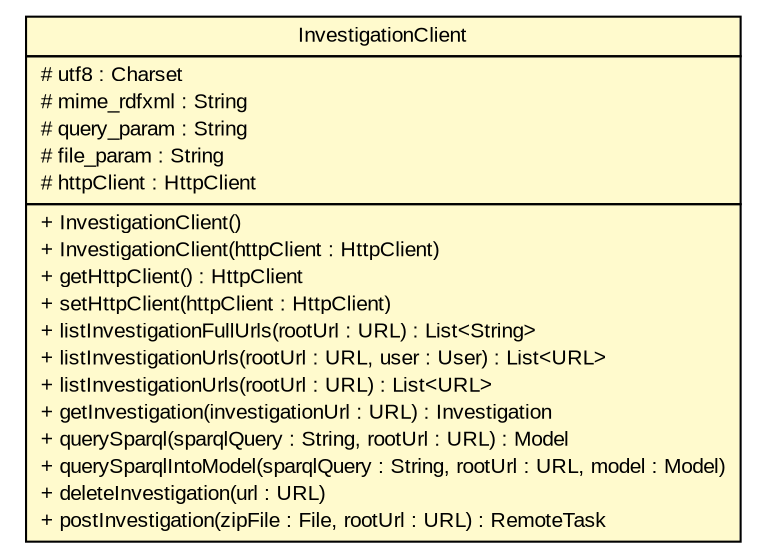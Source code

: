 #!/usr/local/bin/dot
#
# Class diagram 
# Generated by UmlGraph version 4.6 (http://www.spinellis.gr/sw/umlgraph)
#

digraph G {
	edge [fontname="arial",fontsize=10,labelfontname="arial",labelfontsize=10];
	node [fontname="arial",fontsize=10,shape=plaintext];
	// net.toxbank.client.resource.InvestigationClient
	c374 [label=<<table border="0" cellborder="1" cellspacing="0" cellpadding="2" port="p" bgcolor="lemonChiffon" href="./InvestigationClient.html">
		<tr><td><table border="0" cellspacing="0" cellpadding="1">
			<tr><td> InvestigationClient </td></tr>
		</table></td></tr>
		<tr><td><table border="0" cellspacing="0" cellpadding="1">
			<tr><td align="left"> # utf8 : Charset </td></tr>
			<tr><td align="left"> # mime_rdfxml : String </td></tr>
			<tr><td align="left"> # query_param : String </td></tr>
			<tr><td align="left"> # file_param : String </td></tr>
			<tr><td align="left"> # httpClient : HttpClient </td></tr>
		</table></td></tr>
		<tr><td><table border="0" cellspacing="0" cellpadding="1">
			<tr><td align="left"> + InvestigationClient() </td></tr>
			<tr><td align="left"> + InvestigationClient(httpClient : HttpClient) </td></tr>
			<tr><td align="left"> + getHttpClient() : HttpClient </td></tr>
			<tr><td align="left"> + setHttpClient(httpClient : HttpClient) </td></tr>
			<tr><td align="left"> + listInvestigationFullUrls(rootUrl : URL) : List&lt;String&gt; </td></tr>
			<tr><td align="left"> + listInvestigationUrls(rootUrl : URL, user : User) : List&lt;URL&gt; </td></tr>
			<tr><td align="left"> + listInvestigationUrls(rootUrl : URL) : List&lt;URL&gt; </td></tr>
			<tr><td align="left"> + getInvestigation(investigationUrl : URL) : Investigation </td></tr>
			<tr><td align="left"> + querySparql(sparqlQuery : String, rootUrl : URL) : Model </td></tr>
			<tr><td align="left"> + querySparqlIntoModel(sparqlQuery : String, rootUrl : URL, model : Model) </td></tr>
			<tr><td align="left"> + deleteInvestigation(url : URL) </td></tr>
			<tr><td align="left"> + postInvestigation(zipFile : File, rootUrl : URL) : RemoteTask </td></tr>
		</table></td></tr>
		</table>>, fontname="arial", fontcolor="black", fontsize=10.0];
}

